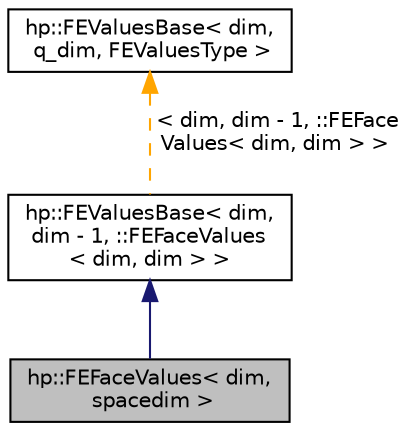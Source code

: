 digraph "hp::FEFaceValues&lt; dim, spacedim &gt;"
{
 // LATEX_PDF_SIZE
  edge [fontname="Helvetica",fontsize="10",labelfontname="Helvetica",labelfontsize="10"];
  node [fontname="Helvetica",fontsize="10",shape=record];
  Node1 [label="hp::FEFaceValues\< dim,\l spacedim \>",height=0.2,width=0.4,color="black", fillcolor="grey75", style="filled", fontcolor="black",tooltip=" "];
  Node2 -> Node1 [dir="back",color="midnightblue",fontsize="10",style="solid",fontname="Helvetica"];
  Node2 [label="hp::FEValuesBase\< dim,\l dim - 1, ::FEFaceValues\l\< dim, dim \> \>",height=0.2,width=0.4,color="black", fillcolor="white", style="filled",URL="$classhp_1_1FEValuesBase.html",tooltip=" "];
  Node3 -> Node2 [dir="back",color="orange",fontsize="10",style="dashed",label=" \< dim, dim - 1, ::FEFace\lValues\< dim, dim \> \>" ,fontname="Helvetica"];
  Node3 [label="hp::FEValuesBase\< dim,\l q_dim, FEValuesType \>",height=0.2,width=0.4,color="black", fillcolor="white", style="filled",URL="$classhp_1_1FEValuesBase.html",tooltip=" "];
}
